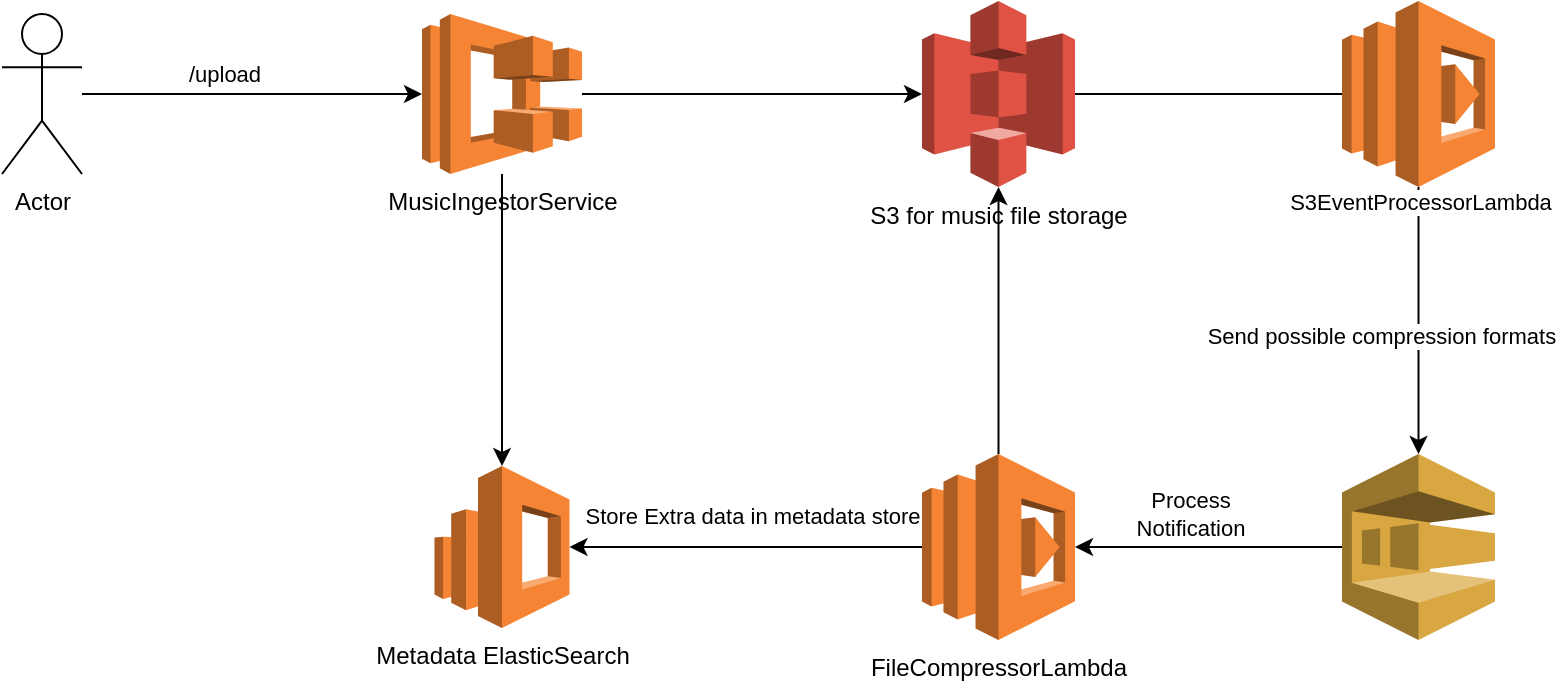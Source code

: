 <mxfile version="24.2.1" type="github">
  <diagram name="Page-1" id="cLrbQP5OGy0xb9z-wWyf">
    <mxGraphModel dx="1242" dy="824" grid="1" gridSize="10" guides="1" tooltips="1" connect="1" arrows="1" fold="1" page="1" pageScale="1" pageWidth="827" pageHeight="1169" math="0" shadow="0">
      <root>
        <mxCell id="0" />
        <mxCell id="1" parent="0" />
        <mxCell id="t8qvhp6DV03NKWVNe8dh-1" value="Actor" style="shape=umlActor;verticalLabelPosition=bottom;verticalAlign=top;html=1;outlineConnect=0;" vertex="1" parent="1">
          <mxGeometry x="40" y="40" width="40" height="80" as="geometry" />
        </mxCell>
        <mxCell id="t8qvhp6DV03NKWVNe8dh-9" style="edgeStyle=orthogonalEdgeStyle;rounded=0;orthogonalLoop=1;jettySize=auto;html=1;entryX=0.5;entryY=0;entryDx=0;entryDy=0;entryPerimeter=0;" edge="1" parent="1" source="t8qvhp6DV03NKWVNe8dh-5" target="t8qvhp6DV03NKWVNe8dh-11">
          <mxGeometry relative="1" as="geometry">
            <mxPoint x="320" y="280" as="targetPoint" />
            <Array as="points" />
          </mxGeometry>
        </mxCell>
        <mxCell id="t8qvhp6DV03NKWVNe8dh-5" value="MusicIngestorService" style="outlineConnect=0;dashed=0;verticalLabelPosition=bottom;verticalAlign=top;align=center;html=1;shape=mxgraph.aws3.ecs;fillColor=#F58534;gradientColor=none;" vertex="1" parent="1">
          <mxGeometry x="250" y="40" width="80" height="80" as="geometry" />
        </mxCell>
        <mxCell id="t8qvhp6DV03NKWVNe8dh-6" style="edgeStyle=orthogonalEdgeStyle;rounded=0;orthogonalLoop=1;jettySize=auto;html=1;entryX=0;entryY=0.5;entryDx=0;entryDy=0;entryPerimeter=0;" edge="1" parent="1" source="t8qvhp6DV03NKWVNe8dh-1" target="t8qvhp6DV03NKWVNe8dh-5">
          <mxGeometry relative="1" as="geometry" />
        </mxCell>
        <mxCell id="t8qvhp6DV03NKWVNe8dh-10" value="/upload" style="edgeLabel;html=1;align=center;verticalAlign=middle;resizable=0;points=[];" vertex="1" connectable="0" parent="t8qvhp6DV03NKWVNe8dh-6">
          <mxGeometry x="-0.38" relative="1" as="geometry">
            <mxPoint x="18" y="-10" as="offset" />
          </mxGeometry>
        </mxCell>
        <mxCell id="t8qvhp6DV03NKWVNe8dh-12" style="edgeStyle=orthogonalEdgeStyle;rounded=0;orthogonalLoop=1;jettySize=auto;html=1;" edge="1" parent="1" source="t8qvhp6DV03NKWVNe8dh-7">
          <mxGeometry relative="1" as="geometry">
            <mxPoint x="720" y="80" as="targetPoint" />
          </mxGeometry>
        </mxCell>
        <mxCell id="t8qvhp6DV03NKWVNe8dh-7" value="S3 for music file storage" style="outlineConnect=0;dashed=0;verticalLabelPosition=bottom;verticalAlign=top;align=center;html=1;shape=mxgraph.aws3.s3;fillColor=#E05243;gradientColor=none;" vertex="1" parent="1">
          <mxGeometry x="500" y="33.5" width="76.5" height="93" as="geometry" />
        </mxCell>
        <mxCell id="t8qvhp6DV03NKWVNe8dh-8" style="edgeStyle=orthogonalEdgeStyle;rounded=0;orthogonalLoop=1;jettySize=auto;html=1;entryX=0;entryY=0.5;entryDx=0;entryDy=0;entryPerimeter=0;" edge="1" parent="1" source="t8qvhp6DV03NKWVNe8dh-5" target="t8qvhp6DV03NKWVNe8dh-7">
          <mxGeometry relative="1" as="geometry" />
        </mxCell>
        <mxCell id="t8qvhp6DV03NKWVNe8dh-11" value="Metadata ElasticSearch" style="outlineConnect=0;dashed=0;verticalLabelPosition=bottom;verticalAlign=top;align=center;html=1;shape=mxgraph.aws3.elasticsearch_service;fillColor=#F58534;gradientColor=none;" vertex="1" parent="1">
          <mxGeometry x="256.25" y="266" width="67.5" height="81" as="geometry" />
        </mxCell>
        <mxCell id="t8qvhp6DV03NKWVNe8dh-14" style="edgeStyle=orthogonalEdgeStyle;rounded=0;orthogonalLoop=1;jettySize=auto;html=1;entryX=0.5;entryY=0;entryDx=0;entryDy=0;entryPerimeter=0;" edge="1" parent="1" source="t8qvhp6DV03NKWVNe8dh-13" target="t8qvhp6DV03NKWVNe8dh-15">
          <mxGeometry relative="1" as="geometry">
            <mxPoint x="758.25" y="200" as="targetPoint" />
          </mxGeometry>
        </mxCell>
        <mxCell id="t8qvhp6DV03NKWVNe8dh-16" value="S3EventProcessorLambda" style="edgeLabel;html=1;align=center;verticalAlign=middle;resizable=0;points=[];" vertex="1" connectable="0" parent="t8qvhp6DV03NKWVNe8dh-14">
          <mxGeometry x="-0.891" relative="1" as="geometry">
            <mxPoint as="offset" />
          </mxGeometry>
        </mxCell>
        <mxCell id="t8qvhp6DV03NKWVNe8dh-26" value="Send possible compression formats&amp;nbsp;" style="edgeLabel;html=1;align=center;verticalAlign=middle;resizable=0;points=[];" vertex="1" connectable="0" parent="t8qvhp6DV03NKWVNe8dh-14">
          <mxGeometry x="0.308" y="-1" relative="1" as="geometry">
            <mxPoint x="-17" y="-13" as="offset" />
          </mxGeometry>
        </mxCell>
        <mxCell id="t8qvhp6DV03NKWVNe8dh-13" value="" style="outlineConnect=0;dashed=0;verticalLabelPosition=bottom;verticalAlign=top;align=center;html=1;shape=mxgraph.aws3.lambda;fillColor=#F58534;gradientColor=none;" vertex="1" parent="1">
          <mxGeometry x="710" y="33.5" width="76.5" height="93" as="geometry" />
        </mxCell>
        <mxCell id="t8qvhp6DV03NKWVNe8dh-19" style="edgeStyle=orthogonalEdgeStyle;rounded=0;orthogonalLoop=1;jettySize=auto;html=1;entryX=1;entryY=0.5;entryDx=0;entryDy=0;entryPerimeter=0;" edge="1" parent="1" source="t8qvhp6DV03NKWVNe8dh-15" target="t8qvhp6DV03NKWVNe8dh-18">
          <mxGeometry relative="1" as="geometry">
            <mxPoint x="600" y="246.5" as="targetPoint" />
            <Array as="points">
              <mxPoint x="650" y="307" />
              <mxPoint x="650" y="307" />
            </Array>
          </mxGeometry>
        </mxCell>
        <mxCell id="t8qvhp6DV03NKWVNe8dh-20" value="Process&lt;div&gt;Notification&lt;/div&gt;" style="edgeLabel;html=1;align=center;verticalAlign=middle;resizable=0;points=[];" vertex="1" connectable="0" parent="t8qvhp6DV03NKWVNe8dh-19">
          <mxGeometry x="0.146" y="-3" relative="1" as="geometry">
            <mxPoint y="-14" as="offset" />
          </mxGeometry>
        </mxCell>
        <mxCell id="t8qvhp6DV03NKWVNe8dh-15" value="" style="outlineConnect=0;dashed=0;verticalLabelPosition=bottom;verticalAlign=top;align=center;html=1;shape=mxgraph.aws3.sqs;fillColor=#D9A741;gradientColor=none;" vertex="1" parent="1">
          <mxGeometry x="710" y="260" width="76.5" height="93" as="geometry" />
        </mxCell>
        <mxCell id="t8qvhp6DV03NKWVNe8dh-18" value="FileCompressorLambda" style="outlineConnect=0;dashed=0;verticalLabelPosition=bottom;verticalAlign=top;align=center;html=1;shape=mxgraph.aws3.lambda;fillColor=#F58534;gradientColor=none;" vertex="1" parent="1">
          <mxGeometry x="500" y="260" width="76.5" height="93" as="geometry" />
        </mxCell>
        <mxCell id="t8qvhp6DV03NKWVNe8dh-22" style="edgeStyle=orthogonalEdgeStyle;rounded=0;orthogonalLoop=1;jettySize=auto;html=1;entryX=0.5;entryY=1;entryDx=0;entryDy=0;entryPerimeter=0;" edge="1" parent="1" source="t8qvhp6DV03NKWVNe8dh-18" target="t8qvhp6DV03NKWVNe8dh-7">
          <mxGeometry relative="1" as="geometry" />
        </mxCell>
        <mxCell id="t8qvhp6DV03NKWVNe8dh-24" style="edgeStyle=orthogonalEdgeStyle;rounded=0;orthogonalLoop=1;jettySize=auto;html=1;entryX=1;entryY=0.5;entryDx=0;entryDy=0;entryPerimeter=0;" edge="1" parent="1" source="t8qvhp6DV03NKWVNe8dh-18" target="t8qvhp6DV03NKWVNe8dh-11">
          <mxGeometry relative="1" as="geometry" />
        </mxCell>
        <mxCell id="t8qvhp6DV03NKWVNe8dh-25" value="Store Extra data in metadata store" style="edgeLabel;html=1;align=center;verticalAlign=middle;resizable=0;points=[];" vertex="1" connectable="0" parent="t8qvhp6DV03NKWVNe8dh-24">
          <mxGeometry x="-0.013" relative="1" as="geometry">
            <mxPoint x="2" y="-16" as="offset" />
          </mxGeometry>
        </mxCell>
      </root>
    </mxGraphModel>
  </diagram>
</mxfile>
